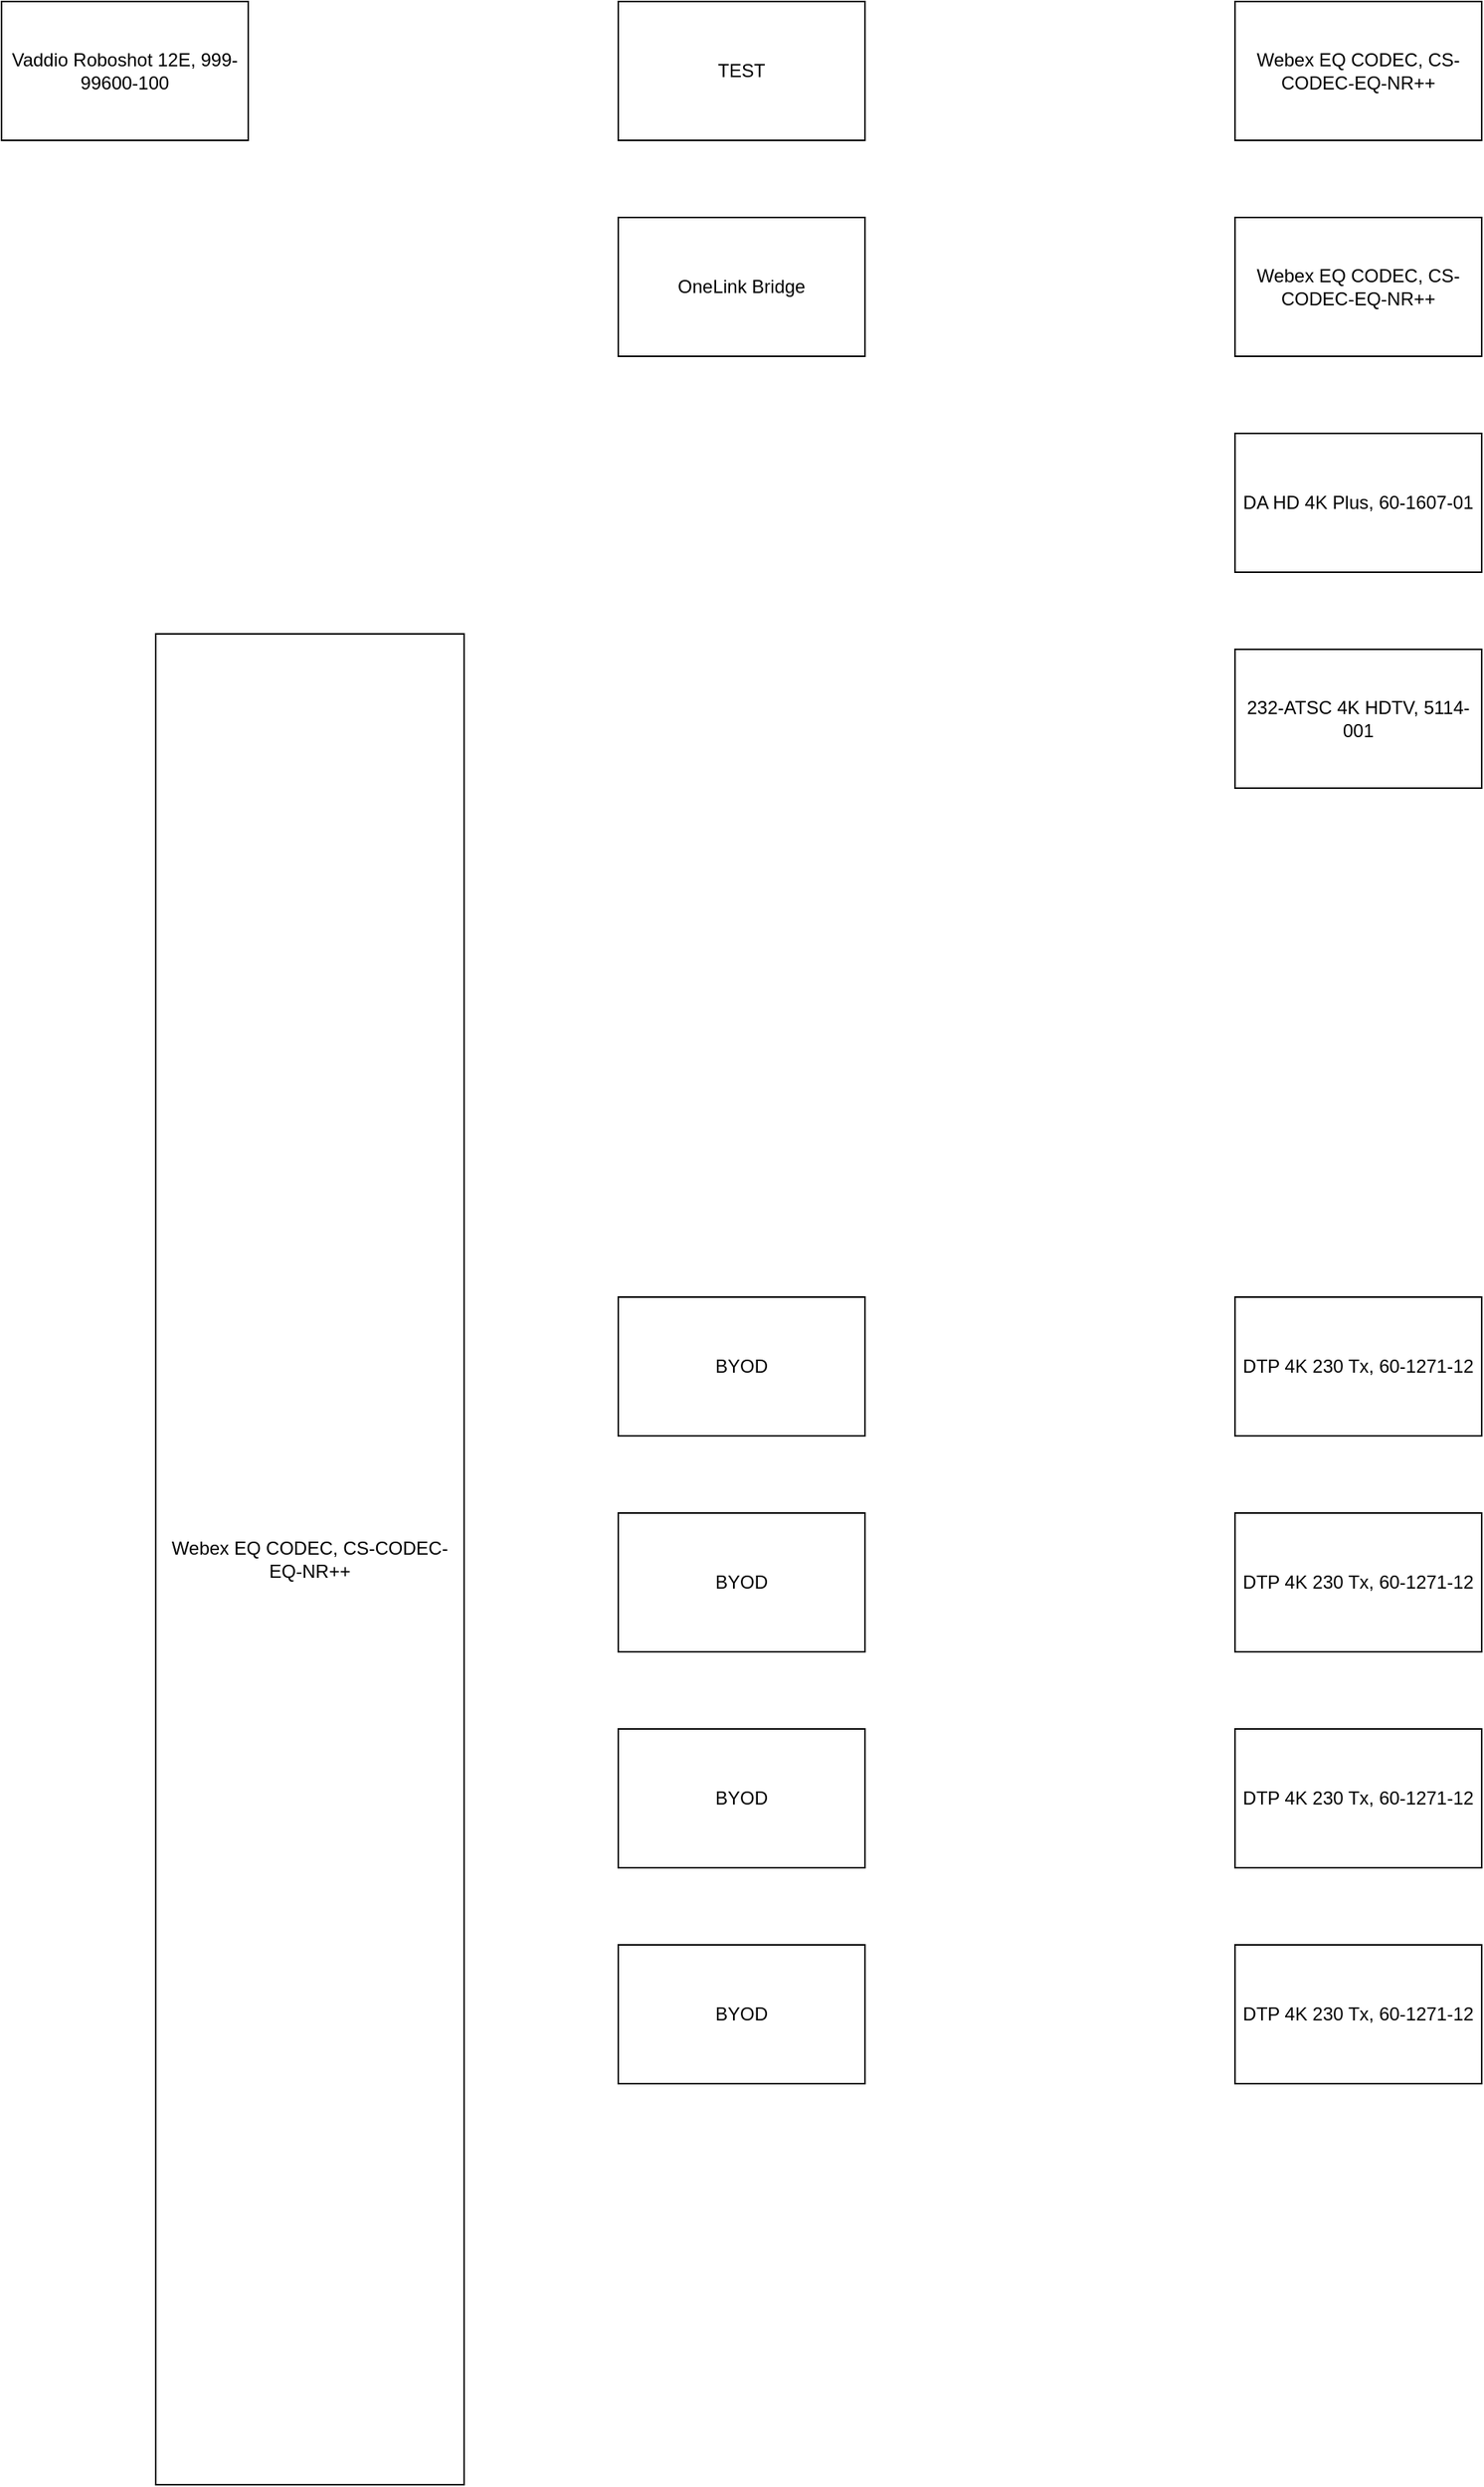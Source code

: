 <mxfile version="22.1.22" type="embed">
  <diagram id="0" name="Page-1">
    <mxGraphModel dx="8790" dy="3600" grid="1" gridSize="10" guides="1" tooltips="1" connect="1" arrows="1" fold="1" page="1" pageScale="1" pageWidth="4000" pageHeight="4000" math="0" shadow="0">
      <root>
        <mxCell id="0" />
        <mxCell id="1" parent="0" />
        <mxCell id="5302619990913256064" value="Webex EQ CODEC, CS-CODEC-EQ-NR++" style="rounded=0;whiteSpace=wrap;html=1;" parent="1" connectable="" vertex="1">
          <mxGeometry x="1900" y="3410" width="200" height="1200" as="geometry" />
        </mxCell>
        <mxCell id="8386861187538571969" value="Webex EQ CODEC, CS-CODEC-EQ-NR++" style="rounded=0;whiteSpace=wrap;html=1;" parent="1" connectable="" vertex="1">
          <mxGeometry x="2600" y="3000" width="160" height="90" as="geometry" />
        </mxCell>
        <mxCell id="5050574564658464271" value="Webex EQ CODEC, CS-CODEC-EQ-NR++" style="rounded=0;whiteSpace=wrap;html=1;" parent="1" connectable="" vertex="1">
          <mxGeometry x="2600" y="3140" width="160" height="90" as="geometry" />
        </mxCell>
        <mxCell id="2424248054461032593" value="DA HD 4K Plus, 60-1607-01" style="rounded=0;whiteSpace=wrap;html=1;" parent="1" connectable="" vertex="1">
          <mxGeometry x="2600" y="3280" width="160" height="90" as="geometry" />
        </mxCell>
        <mxCell id="4927544343332553800" value="232-ATSC 4K HDTV, 5114-001" style="rounded=0;whiteSpace=wrap;html=1;" parent="1" connectable="" vertex="1">
          <mxGeometry x="2600" y="3420" width="160" height="90" as="geometry" />
        </mxCell>
        <mxCell id="4212745877614737673" value="DTP 4K 230 Tx, 60-1271-12" style="rounded=0;whiteSpace=wrap;html=1;" parent="1" connectable="" vertex="1">
          <mxGeometry x="2600" y="3840" width="160" height="90" as="geometry" />
        </mxCell>
        <mxCell id="2749180014467599011" value="DTP 4K 230 Tx, 60-1271-12" style="rounded=0;whiteSpace=wrap;html=1;" parent="1" connectable="" vertex="1">
          <mxGeometry x="2600" y="3980" width="160" height="90" as="geometry" />
        </mxCell>
        <mxCell id="3034832638985970917" value="DTP 4K 230 Tx, 60-1271-12" style="rounded=0;whiteSpace=wrap;html=1;" parent="1" connectable="" vertex="1">
          <mxGeometry x="2600" y="4120" width="160" height="90" as="geometry" />
        </mxCell>
        <mxCell id="7361042492316522169" value="DTP 4K 230 Tx, 60-1271-12" style="rounded=0;whiteSpace=wrap;html=1;" parent="1" connectable="" vertex="1">
          <mxGeometry x="2600" y="4260" width="160" height="90" as="geometry" />
        </mxCell>
        <mxCell id="9456848160072013365" value="TEST" style="rounded=0;whiteSpace=wrap;html=1;" parent="1" connectable="" vertex="1">
          <mxGeometry x="2200" y="3000" width="160" height="90" as="geometry" />
        </mxCell>
        <mxCell id="5391769611129538362" value="OneLink Bridge" style="rounded=0;whiteSpace=wrap;html=1;" parent="1" connectable="" vertex="1">
          <mxGeometry x="2200" y="3140" width="160" height="90" as="geometry" />
        </mxCell>
        <mxCell id="8339267656436583309" value="BYOD" style="rounded=0;whiteSpace=wrap;html=1;" parent="1" connectable="" vertex="1">
          <mxGeometry x="2200" y="3840" width="160" height="90" as="geometry" />
        </mxCell>
        <mxCell id="8384064904357864365" value="BYOD" style="rounded=0;whiteSpace=wrap;html=1;" parent="1" connectable="" vertex="1">
          <mxGeometry x="2200" y="3980" width="160" height="90" as="geometry" />
        </mxCell>
        <mxCell id="7537791020941974893" value="BYOD" style="rounded=0;whiteSpace=wrap;html=1;" parent="1" connectable="" vertex="1">
          <mxGeometry x="2200" y="4120" width="160" height="90" as="geometry" />
        </mxCell>
        <mxCell id="8761814941858597068" value="BYOD" style="rounded=0;whiteSpace=wrap;html=1;" parent="1" connectable="" vertex="1">
          <mxGeometry x="2200" y="4260" width="160" height="90" as="geometry" />
        </mxCell>
        <mxCell id="7354264429091785611" value="Vaddio Roboshot 12E, 999-99600-100" style="rounded=0;whiteSpace=wrap;html=1;" parent="1" connectable="" vertex="1">
          <mxGeometry x="1800" y="3000" width="160" height="90" as="geometry" />
        </mxCell>
      </root>
    </mxGraphModel>
  </diagram>
</mxfile>
